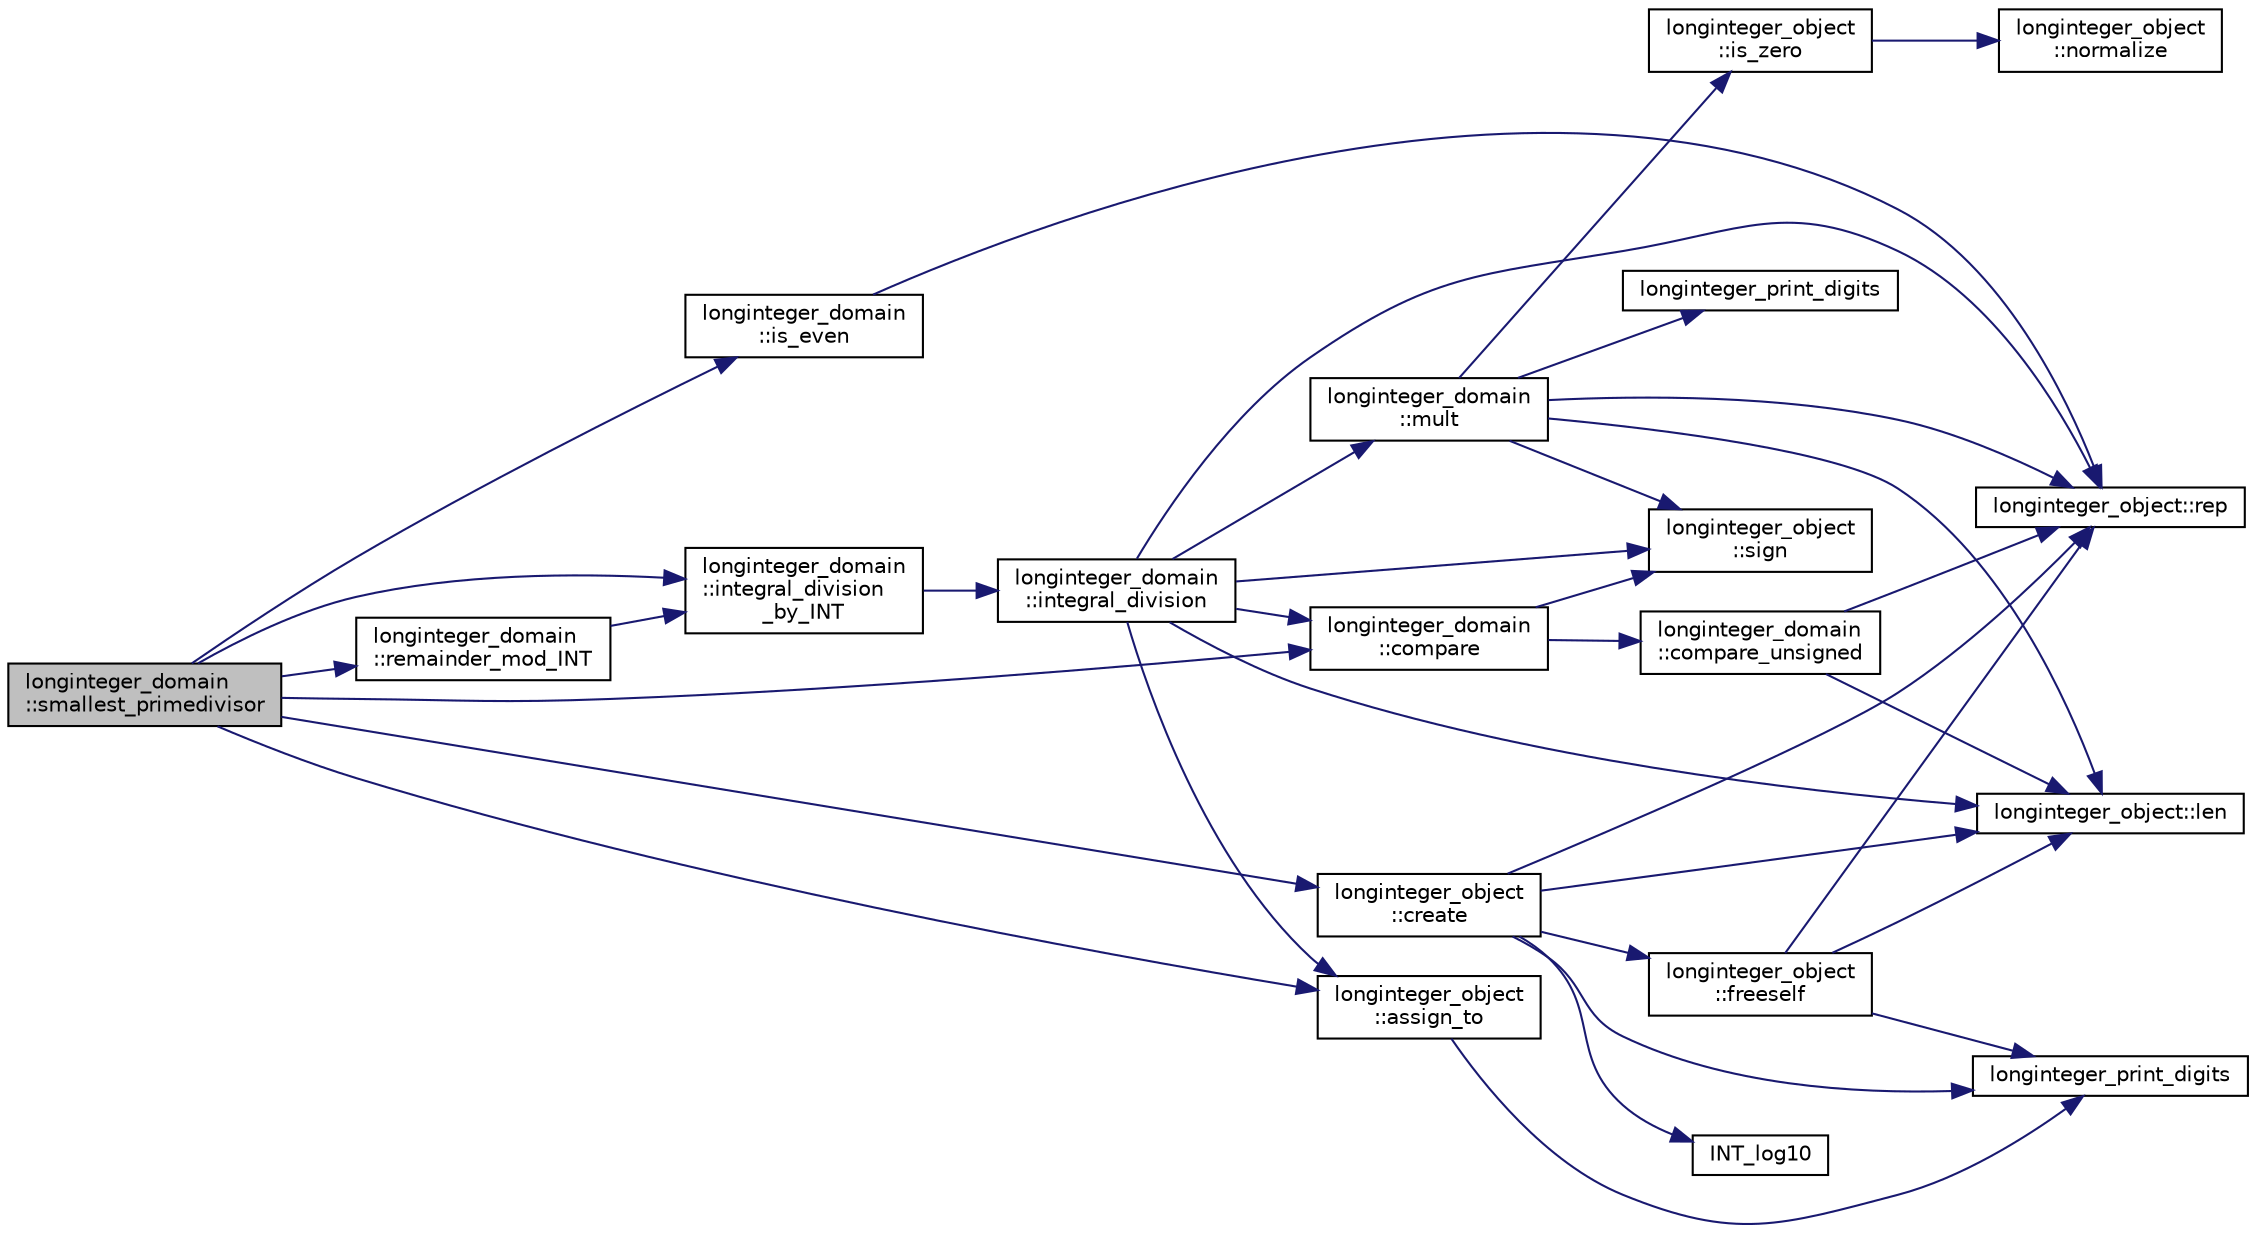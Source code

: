 digraph "longinteger_domain::smallest_primedivisor"
{
  edge [fontname="Helvetica",fontsize="10",labelfontname="Helvetica",labelfontsize="10"];
  node [fontname="Helvetica",fontsize="10",shape=record];
  rankdir="LR";
  Node726 [label="longinteger_domain\l::smallest_primedivisor",height=0.2,width=0.4,color="black", fillcolor="grey75", style="filled", fontcolor="black"];
  Node726 -> Node727 [color="midnightblue",fontsize="10",style="solid",fontname="Helvetica"];
  Node727 [label="longinteger_object\l::assign_to",height=0.2,width=0.4,color="black", fillcolor="white", style="filled",URL="$dd/d7e/classlonginteger__object.html#a891b9d0947bfce181245ab5cffe9482a"];
  Node727 -> Node728 [color="midnightblue",fontsize="10",style="solid",fontname="Helvetica"];
  Node728 [label="longinteger_print_digits",height=0.2,width=0.4,color="black", fillcolor="white", style="filled",URL="$de/dc5/algebra__and__number__theory_8h.html#ac2bac7b12f5b6440b8dad275cd7a157d"];
  Node726 -> Node729 [color="midnightblue",fontsize="10",style="solid",fontname="Helvetica"];
  Node729 [label="longinteger_domain\l::is_even",height=0.2,width=0.4,color="black", fillcolor="white", style="filled",URL="$d2/d7a/classlonginteger__domain.html#aea0d6d8108b4856bb183ef1a547a3ac5"];
  Node729 -> Node730 [color="midnightblue",fontsize="10",style="solid",fontname="Helvetica"];
  Node730 [label="longinteger_object::rep",height=0.2,width=0.4,color="black", fillcolor="white", style="filled",URL="$dd/d7e/classlonginteger__object.html#a3ecaf12738cc721d281c416503f241e2"];
  Node726 -> Node731 [color="midnightblue",fontsize="10",style="solid",fontname="Helvetica"];
  Node731 [label="longinteger_domain\l::remainder_mod_INT",height=0.2,width=0.4,color="black", fillcolor="white", style="filled",URL="$d2/d7a/classlonginteger__domain.html#ae0ade29af88bddc0c66af6a23970fe79"];
  Node731 -> Node732 [color="midnightblue",fontsize="10",style="solid",fontname="Helvetica"];
  Node732 [label="longinteger_domain\l::integral_division\l_by_INT",height=0.2,width=0.4,color="black", fillcolor="white", style="filled",URL="$d2/d7a/classlonginteger__domain.html#a5184e0be0edaa5f5de9f332b033d66d1"];
  Node732 -> Node733 [color="midnightblue",fontsize="10",style="solid",fontname="Helvetica"];
  Node733 [label="longinteger_domain\l::integral_division",height=0.2,width=0.4,color="black", fillcolor="white", style="filled",URL="$d2/d7a/classlonginteger__domain.html#a1ecbac0518646945d9633a86844846aa"];
  Node733 -> Node734 [color="midnightblue",fontsize="10",style="solid",fontname="Helvetica"];
  Node734 [label="longinteger_object\l::sign",height=0.2,width=0.4,color="black", fillcolor="white", style="filled",URL="$dd/d7e/classlonginteger__object.html#ab69549d0bd669e44d776f14ab1a0a344"];
  Node733 -> Node735 [color="midnightblue",fontsize="10",style="solid",fontname="Helvetica"];
  Node735 [label="longinteger_domain\l::compare",height=0.2,width=0.4,color="black", fillcolor="white", style="filled",URL="$d2/d7a/classlonginteger__domain.html#a6780a80b91bf044dde737578b2e19a02"];
  Node735 -> Node734 [color="midnightblue",fontsize="10",style="solid",fontname="Helvetica"];
  Node735 -> Node736 [color="midnightblue",fontsize="10",style="solid",fontname="Helvetica"];
  Node736 [label="longinteger_domain\l::compare_unsigned",height=0.2,width=0.4,color="black", fillcolor="white", style="filled",URL="$d2/d7a/classlonginteger__domain.html#ad4328779ebda00cbf85f5bddcc1a125f"];
  Node736 -> Node737 [color="midnightblue",fontsize="10",style="solid",fontname="Helvetica"];
  Node737 [label="longinteger_object::len",height=0.2,width=0.4,color="black", fillcolor="white", style="filled",URL="$dd/d7e/classlonginteger__object.html#a0bfeae35be8a6fd44ed7f76413596ab1"];
  Node736 -> Node730 [color="midnightblue",fontsize="10",style="solid",fontname="Helvetica"];
  Node733 -> Node727 [color="midnightblue",fontsize="10",style="solid",fontname="Helvetica"];
  Node733 -> Node738 [color="midnightblue",fontsize="10",style="solid",fontname="Helvetica"];
  Node738 [label="longinteger_domain\l::mult",height=0.2,width=0.4,color="black", fillcolor="white", style="filled",URL="$d2/d7a/classlonginteger__domain.html#add02b012364cf88ba81d81930b284c35"];
  Node738 -> Node739 [color="midnightblue",fontsize="10",style="solid",fontname="Helvetica"];
  Node739 [label="longinteger_object\l::is_zero",height=0.2,width=0.4,color="black", fillcolor="white", style="filled",URL="$dd/d7e/classlonginteger__object.html#a0946732d08e5180a00480f4c40667101"];
  Node739 -> Node740 [color="midnightblue",fontsize="10",style="solid",fontname="Helvetica"];
  Node740 [label="longinteger_object\l::normalize",height=0.2,width=0.4,color="black", fillcolor="white", style="filled",URL="$dd/d7e/classlonginteger__object.html#ae27040d862a5624e98fc9582daa889ee"];
  Node738 -> Node734 [color="midnightblue",fontsize="10",style="solid",fontname="Helvetica"];
  Node738 -> Node737 [color="midnightblue",fontsize="10",style="solid",fontname="Helvetica"];
  Node738 -> Node741 [color="midnightblue",fontsize="10",style="solid",fontname="Helvetica"];
  Node741 [label="longinteger_print_digits",height=0.2,width=0.4,color="black", fillcolor="white", style="filled",URL="$d6/d94/longinteger__domain_8_c.html#ac2bac7b12f5b6440b8dad275cd7a157d"];
  Node738 -> Node730 [color="midnightblue",fontsize="10",style="solid",fontname="Helvetica"];
  Node733 -> Node737 [color="midnightblue",fontsize="10",style="solid",fontname="Helvetica"];
  Node733 -> Node730 [color="midnightblue",fontsize="10",style="solid",fontname="Helvetica"];
  Node726 -> Node732 [color="midnightblue",fontsize="10",style="solid",fontname="Helvetica"];
  Node726 -> Node742 [color="midnightblue",fontsize="10",style="solid",fontname="Helvetica"];
  Node742 [label="longinteger_object\l::create",height=0.2,width=0.4,color="black", fillcolor="white", style="filled",URL="$dd/d7e/classlonginteger__object.html#a95d2eebc60849c3963a49298b1f498c2"];
  Node742 -> Node743 [color="midnightblue",fontsize="10",style="solid",fontname="Helvetica"];
  Node743 [label="longinteger_object\l::freeself",height=0.2,width=0.4,color="black", fillcolor="white", style="filled",URL="$dd/d7e/classlonginteger__object.html#a06450f8c4795d81da6d680830ef958a1"];
  Node743 -> Node728 [color="midnightblue",fontsize="10",style="solid",fontname="Helvetica"];
  Node743 -> Node730 [color="midnightblue",fontsize="10",style="solid",fontname="Helvetica"];
  Node743 -> Node737 [color="midnightblue",fontsize="10",style="solid",fontname="Helvetica"];
  Node742 -> Node744 [color="midnightblue",fontsize="10",style="solid",fontname="Helvetica"];
  Node744 [label="INT_log10",height=0.2,width=0.4,color="black", fillcolor="white", style="filled",URL="$de/dc5/algebra__and__number__theory_8h.html#a98bc0a6c562370a355165d2538dac250"];
  Node742 -> Node728 [color="midnightblue",fontsize="10",style="solid",fontname="Helvetica"];
  Node742 -> Node730 [color="midnightblue",fontsize="10",style="solid",fontname="Helvetica"];
  Node742 -> Node737 [color="midnightblue",fontsize="10",style="solid",fontname="Helvetica"];
  Node726 -> Node735 [color="midnightblue",fontsize="10",style="solid",fontname="Helvetica"];
}
